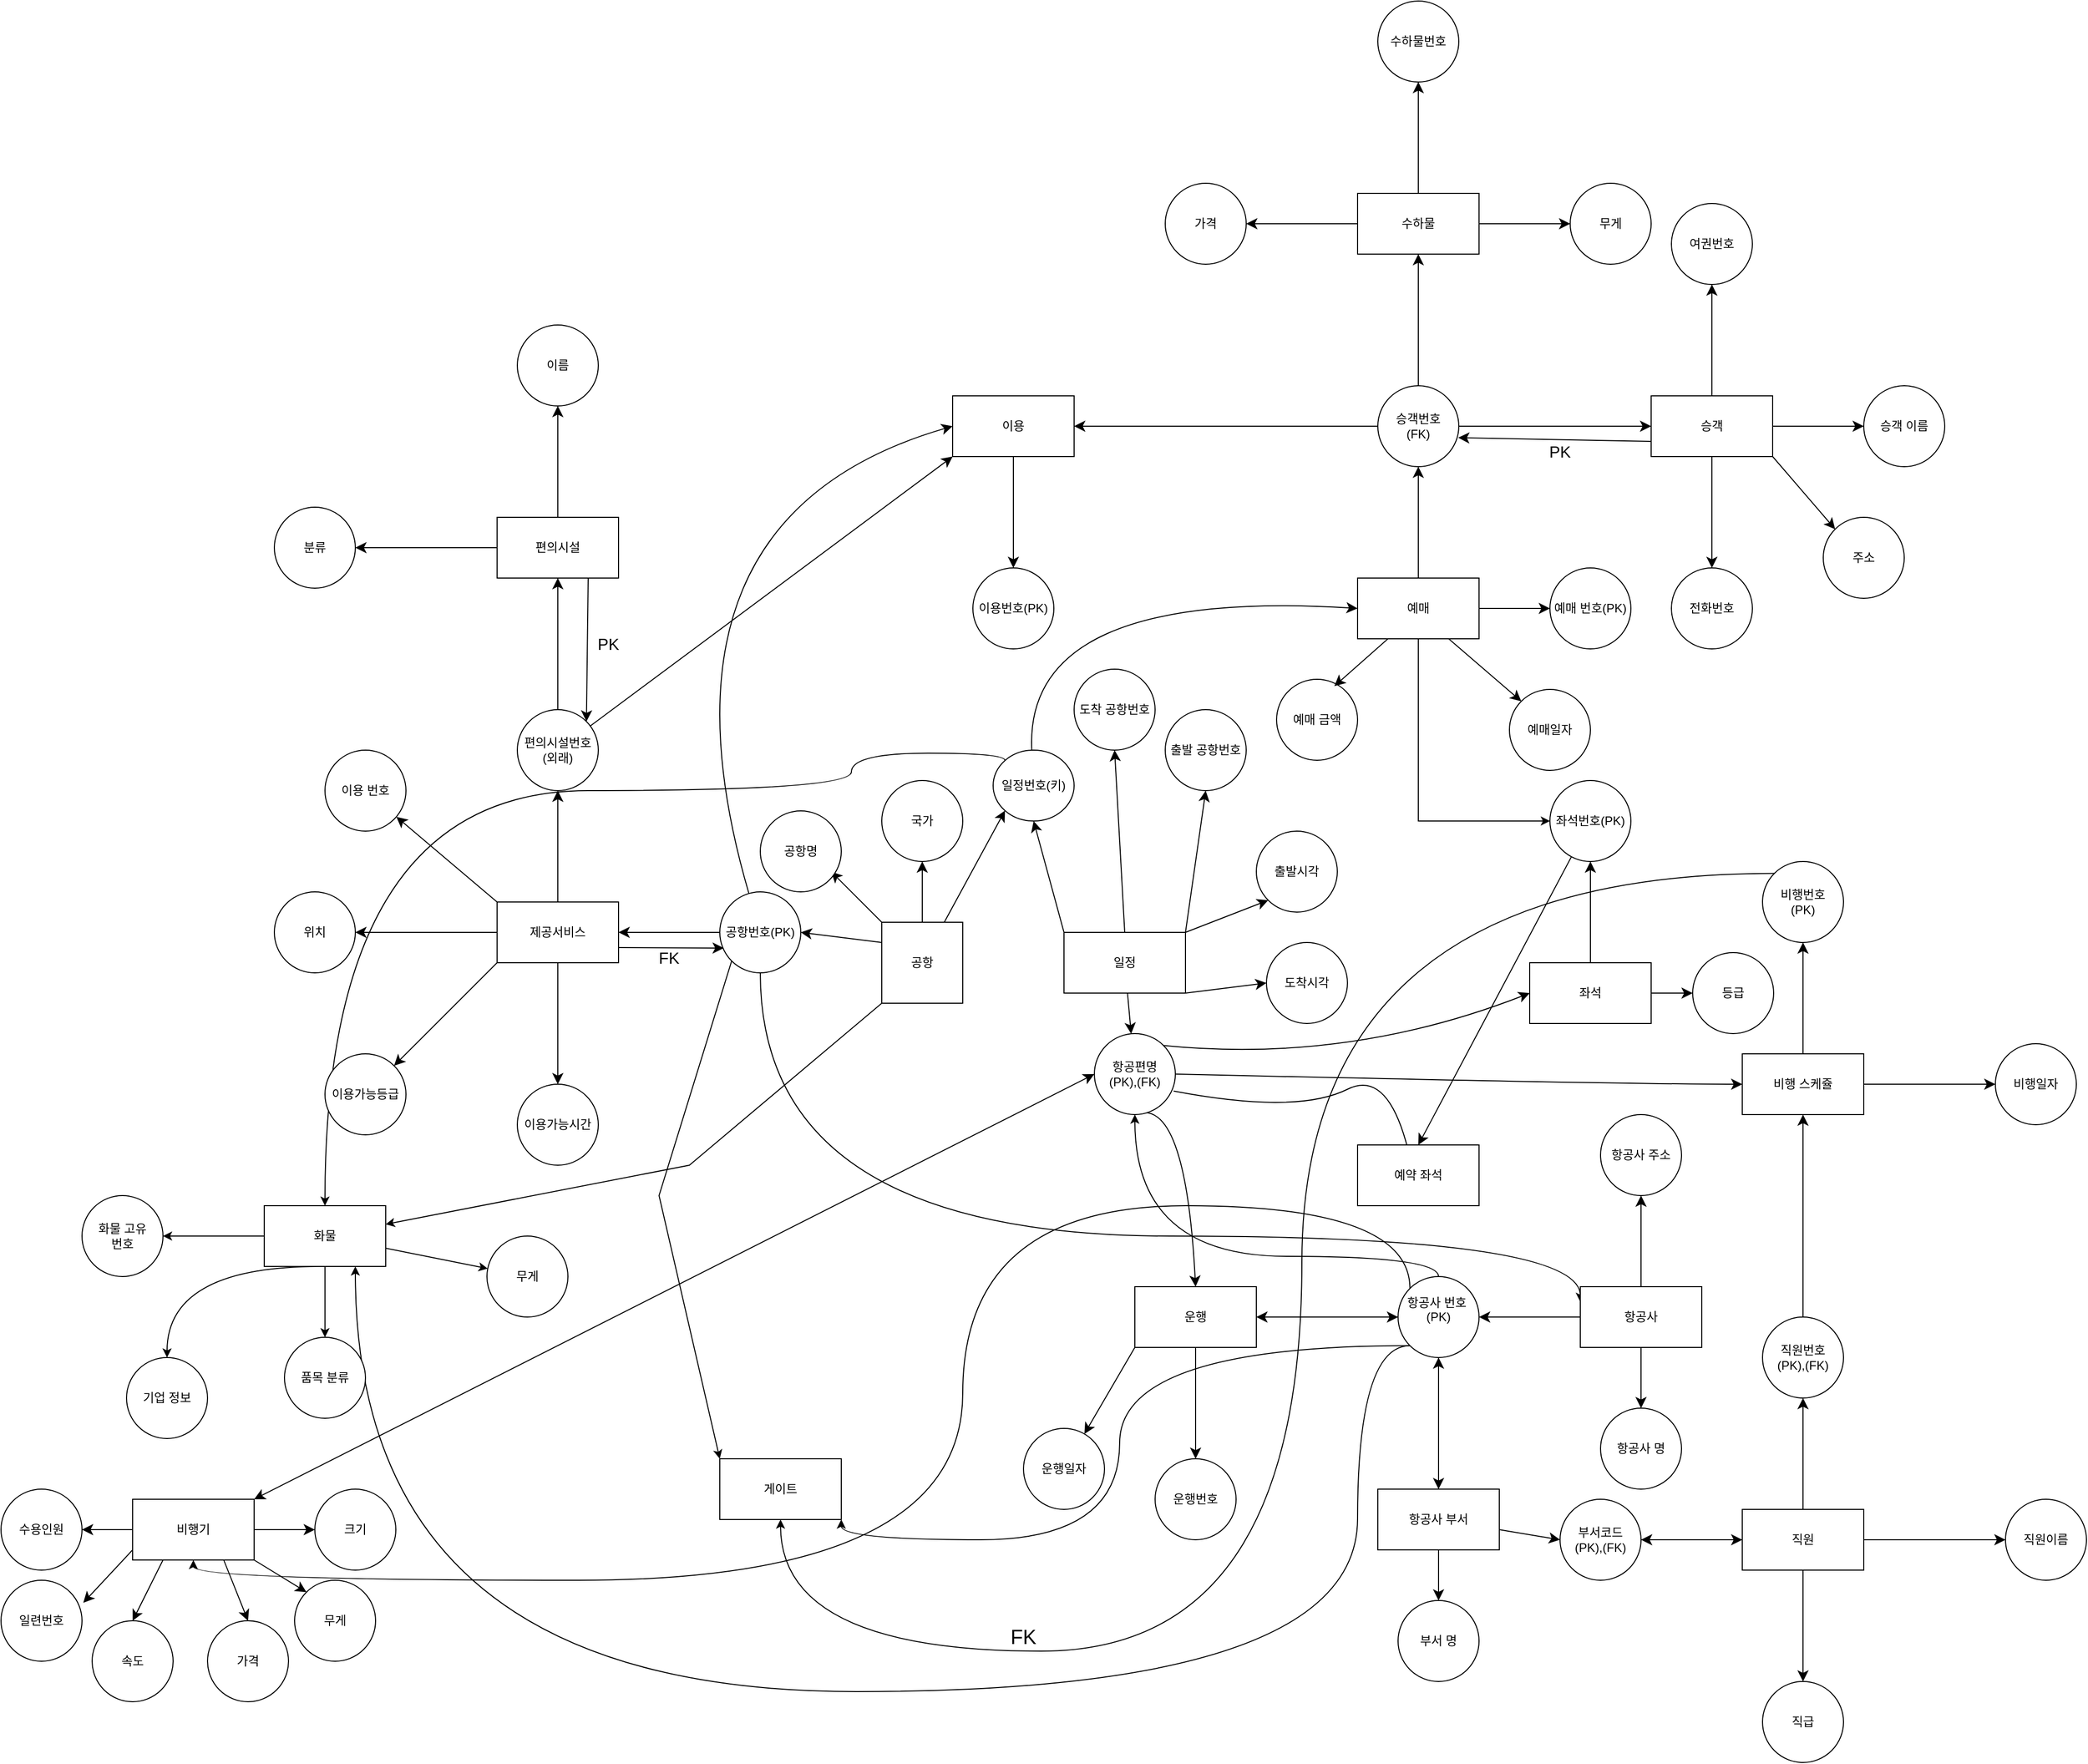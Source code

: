 <mxfile version="24.4.9" type="github">
  <diagram name="페이지-1" id="geKBbEWEFcXSWuYg8slL">
    <mxGraphModel dx="2514" dy="2037" grid="1" gridSize="10" guides="1" tooltips="1" connect="1" arrows="1" fold="1" page="1" pageScale="1" pageWidth="827" pageHeight="1169" math="0" shadow="0">
      <root>
        <mxCell id="0" />
        <mxCell id="1" parent="0" />
        <mxCell id="f2EloQLSNY7QdQ5oGlnk-49" style="edgeStyle=none;curved=1;rounded=0;orthogonalLoop=1;jettySize=auto;html=1;exitX=0.5;exitY=0;exitDx=0;exitDy=0;fontSize=12;startSize=8;endSize=8;entryX=0.5;entryY=1;entryDx=0;entryDy=0;" parent="1" source="ENQD_48EzkkRwFqRb7_J-4" target="f2EloQLSNY7QdQ5oGlnk-57" edge="1">
          <mxGeometry relative="1" as="geometry">
            <mxPoint x="490" y="310" as="targetPoint" />
          </mxGeometry>
        </mxCell>
        <mxCell id="f2EloQLSNY7QdQ5oGlnk-50" style="edgeStyle=none;curved=1;rounded=0;orthogonalLoop=1;jettySize=auto;html=1;exitX=0;exitY=0;exitDx=0;exitDy=0;fontSize=12;startSize=8;endSize=8;" parent="1" source="ENQD_48EzkkRwFqRb7_J-4" edge="1">
          <mxGeometry relative="1" as="geometry">
            <mxPoint x="310" y="310" as="targetPoint" />
          </mxGeometry>
        </mxCell>
        <mxCell id="f2EloQLSNY7QdQ5oGlnk-54" value="" style="edgeStyle=none;curved=1;rounded=0;orthogonalLoop=1;jettySize=auto;html=1;fontSize=12;startSize=8;endSize=8;entryX=0;entryY=1;entryDx=0;entryDy=0;" parent="1" source="ENQD_48EzkkRwFqRb7_J-4" target="f2EloQLSNY7QdQ5oGlnk-67" edge="1">
          <mxGeometry relative="1" as="geometry" />
        </mxCell>
        <mxCell id="f2EloQLSNY7QdQ5oGlnk-72" style="edgeStyle=none;curved=1;rounded=0;orthogonalLoop=1;jettySize=auto;html=1;exitX=0;exitY=0.25;exitDx=0;exitDy=0;fontSize=12;startSize=8;endSize=8;entryX=1;entryY=0.5;entryDx=0;entryDy=0;" parent="1" source="ENQD_48EzkkRwFqRb7_J-4" target="f2EloQLSNY7QdQ5oGlnk-73" edge="1">
          <mxGeometry relative="1" as="geometry">
            <mxPoint x="280" y="370" as="targetPoint" />
          </mxGeometry>
        </mxCell>
        <mxCell id="Eqzc0ICFEftdVkqXuRuC-3" style="edgeStyle=none;rounded=0;orthogonalLoop=1;jettySize=auto;html=1;exitX=0;exitY=1;exitDx=0;exitDy=0;" parent="1" source="ENQD_48EzkkRwFqRb7_J-4" target="Eqzc0ICFEftdVkqXuRuC-4" edge="1">
          <mxGeometry relative="1" as="geometry">
            <mxPoint x="-60" y="690" as="targetPoint" />
            <Array as="points">
              <mxPoint x="170" y="600" />
            </Array>
          </mxGeometry>
        </mxCell>
        <mxCell id="ENQD_48EzkkRwFqRb7_J-4" value="공항" style="whiteSpace=wrap;html=1;aspect=fixed;" parent="1" vertex="1">
          <mxGeometry x="360" y="360" width="80" height="80" as="geometry" />
        </mxCell>
        <mxCell id="f2EloQLSNY7QdQ5oGlnk-76" style="edgeStyle=none;curved=1;rounded=0;orthogonalLoop=1;jettySize=auto;html=1;exitX=1;exitY=1;exitDx=0;exitDy=0;fontSize=12;startSize=8;endSize=8;entryX=0;entryY=0;entryDx=0;entryDy=0;" parent="1" source="f2EloQLSNY7QdQ5oGlnk-51" target="f2EloQLSNY7QdQ5oGlnk-79" edge="1">
          <mxGeometry relative="1" as="geometry">
            <mxPoint x="-210" y="1030" as="targetPoint" />
          </mxGeometry>
        </mxCell>
        <mxCell id="f2EloQLSNY7QdQ5oGlnk-77" style="edgeStyle=none;curved=1;rounded=0;orthogonalLoop=1;jettySize=auto;html=1;exitX=0.75;exitY=1;exitDx=0;exitDy=0;fontSize=12;startSize=8;endSize=8;entryX=0.5;entryY=0;entryDx=0;entryDy=0;" parent="1" source="f2EloQLSNY7QdQ5oGlnk-51" target="f2EloQLSNY7QdQ5oGlnk-80" edge="1">
          <mxGeometry relative="1" as="geometry">
            <mxPoint x="-289.895" y="1050" as="targetPoint" />
          </mxGeometry>
        </mxCell>
        <mxCell id="f2EloQLSNY7QdQ5oGlnk-78" style="edgeStyle=none;curved=1;rounded=0;orthogonalLoop=1;jettySize=auto;html=1;exitX=0.25;exitY=1;exitDx=0;exitDy=0;fontSize=12;startSize=8;endSize=8;entryX=0.5;entryY=0;entryDx=0;entryDy=0;" parent="1" source="f2EloQLSNY7QdQ5oGlnk-51" target="f2EloQLSNY7QdQ5oGlnk-81" edge="1">
          <mxGeometry relative="1" as="geometry">
            <mxPoint x="-349.895" y="1050" as="targetPoint" />
          </mxGeometry>
        </mxCell>
        <mxCell id="f2EloQLSNY7QdQ5oGlnk-84" style="edgeStyle=none;curved=1;rounded=0;orthogonalLoop=1;jettySize=auto;html=1;entryX=0;entryY=0.5;entryDx=0;entryDy=0;fontSize=12;startSize=8;endSize=8;" parent="1" source="f2EloQLSNY7QdQ5oGlnk-51" target="f2EloQLSNY7QdQ5oGlnk-83" edge="1">
          <mxGeometry relative="1" as="geometry" />
        </mxCell>
        <mxCell id="f2EloQLSNY7QdQ5oGlnk-85" style="edgeStyle=none;curved=1;rounded=0;orthogonalLoop=1;jettySize=auto;html=1;fontSize=12;startSize=8;endSize=8;entryX=1;entryY=0.5;entryDx=0;entryDy=0;" parent="1" source="f2EloQLSNY7QdQ5oGlnk-51" target="f2EloQLSNY7QdQ5oGlnk-82" edge="1">
          <mxGeometry relative="1" as="geometry">
            <mxPoint x="-420" y="960" as="targetPoint" />
          </mxGeometry>
        </mxCell>
        <mxCell id="f2EloQLSNY7QdQ5oGlnk-51" value="&lt;font style=&quot;vertical-align: inherit;&quot;&gt;&lt;font style=&quot;vertical-align: inherit;&quot;&gt;비행기&lt;/font&gt;&lt;/font&gt;" style="whiteSpace=wrap;html=1;" parent="1" vertex="1">
          <mxGeometry x="-380" y="930" width="120" height="60" as="geometry" />
        </mxCell>
        <mxCell id="f2EloQLSNY7QdQ5oGlnk-61" value="" style="edgeStyle=none;curved=1;rounded=0;orthogonalLoop=1;jettySize=auto;html=1;fontSize=12;startSize=8;endSize=8;exitX=0;exitY=0;exitDx=0;exitDy=0;entryX=0.5;entryY=1;entryDx=0;entryDy=0;" parent="1" source="f2EloQLSNY7QdQ5oGlnk-53" target="f2EloQLSNY7QdQ5oGlnk-67" edge="1">
          <mxGeometry relative="1" as="geometry">
            <mxPoint x="510" y="270" as="targetPoint" />
          </mxGeometry>
        </mxCell>
        <mxCell id="f2EloQLSNY7QdQ5oGlnk-63" style="edgeStyle=none;curved=1;rounded=0;orthogonalLoop=1;jettySize=auto;html=1;exitX=1;exitY=0;exitDx=0;exitDy=0;fontSize=12;startSize=8;endSize=8;entryX=0;entryY=1;entryDx=0;entryDy=0;" parent="1" source="f2EloQLSNY7QdQ5oGlnk-53" target="f2EloQLSNY7QdQ5oGlnk-60" edge="1">
          <mxGeometry relative="1" as="geometry">
            <mxPoint x="700" y="470" as="targetPoint" />
          </mxGeometry>
        </mxCell>
        <mxCell id="f2EloQLSNY7QdQ5oGlnk-65" value="" style="edgeStyle=none;curved=1;rounded=0;orthogonalLoop=1;jettySize=auto;html=1;fontSize=12;startSize=8;endSize=8;" parent="1" source="f2EloQLSNY7QdQ5oGlnk-53" target="f2EloQLSNY7QdQ5oGlnk-64" edge="1">
          <mxGeometry relative="1" as="geometry" />
        </mxCell>
        <mxCell id="f2EloQLSNY7QdQ5oGlnk-68" style="edgeStyle=none;curved=1;rounded=0;orthogonalLoop=1;jettySize=auto;html=1;exitX=1;exitY=0;exitDx=0;exitDy=0;fontSize=12;startSize=8;endSize=8;entryX=0.5;entryY=1;entryDx=0;entryDy=0;" parent="1" source="f2EloQLSNY7QdQ5oGlnk-53" target="f2EloQLSNY7QdQ5oGlnk-66" edge="1">
          <mxGeometry relative="1" as="geometry">
            <mxPoint x="632" y="208" as="targetPoint" />
          </mxGeometry>
        </mxCell>
        <mxCell id="f2EloQLSNY7QdQ5oGlnk-69" style="edgeStyle=none;curved=1;rounded=0;orthogonalLoop=1;jettySize=auto;html=1;exitX=0.5;exitY=0;exitDx=0;exitDy=0;entryX=0.5;entryY=1;entryDx=0;entryDy=0;fontSize=12;startSize=8;endSize=8;" parent="1" source="f2EloQLSNY7QdQ5oGlnk-53" target="f2EloQLSNY7QdQ5oGlnk-71" edge="1">
          <mxGeometry relative="1" as="geometry" />
        </mxCell>
        <mxCell id="f2EloQLSNY7QdQ5oGlnk-70" style="edgeStyle=none;curved=1;rounded=0;orthogonalLoop=1;jettySize=auto;html=1;exitX=1;exitY=1;exitDx=0;exitDy=0;fontSize=12;startSize=8;endSize=8;entryX=0;entryY=0.5;entryDx=0;entryDy=0;" parent="1" source="f2EloQLSNY7QdQ5oGlnk-53" target="f2EloQLSNY7QdQ5oGlnk-62" edge="1">
          <mxGeometry relative="1" as="geometry">
            <mxPoint x="690" y="550" as="targetPoint" />
          </mxGeometry>
        </mxCell>
        <mxCell id="f2EloQLSNY7QdQ5oGlnk-53" value="&lt;font style=&quot;vertical-align: inherit;&quot;&gt;&lt;font style=&quot;vertical-align: inherit;&quot;&gt;일정&lt;/font&gt;&lt;/font&gt;" style="whiteSpace=wrap;html=1;" parent="1" vertex="1">
          <mxGeometry x="540" y="370" width="120" height="60" as="geometry" />
        </mxCell>
        <mxCell id="f2EloQLSNY7QdQ5oGlnk-57" value="&lt;font style=&quot;vertical-align: inherit;&quot;&gt;&lt;font style=&quot;vertical-align: inherit;&quot;&gt;국가&lt;/font&gt;&lt;/font&gt;" style="ellipse;whiteSpace=wrap;html=1;" parent="1" vertex="1">
          <mxGeometry x="360" y="220" width="80" height="80" as="geometry" />
        </mxCell>
        <mxCell id="f2EloQLSNY7QdQ5oGlnk-58" value="&lt;font style=&quot;vertical-align: inherit;&quot;&gt;&lt;font style=&quot;vertical-align: inherit;&quot;&gt;공항명&lt;/font&gt;&lt;/font&gt;" style="ellipse;whiteSpace=wrap;html=1;" parent="1" vertex="1">
          <mxGeometry x="240" y="250" width="80" height="80" as="geometry" />
        </mxCell>
        <mxCell id="f2EloQLSNY7QdQ5oGlnk-60" value="&lt;font style=&quot;vertical-align: inherit;&quot;&gt;&lt;font style=&quot;vertical-align: inherit;&quot;&gt;출발시각&lt;/font&gt;&lt;/font&gt;" style="ellipse;whiteSpace=wrap;html=1;" parent="1" vertex="1">
          <mxGeometry x="730" y="270" width="80" height="80" as="geometry" />
        </mxCell>
        <mxCell id="f2EloQLSNY7QdQ5oGlnk-62" value="&lt;font style=&quot;vertical-align: inherit;&quot;&gt;&lt;font style=&quot;vertical-align: inherit;&quot;&gt;&lt;font style=&quot;vertical-align: inherit;&quot;&gt;&lt;font style=&quot;vertical-align: inherit;&quot;&gt;도착시각&lt;/font&gt;&lt;/font&gt;&lt;/font&gt;&lt;/font&gt;" style="ellipse;whiteSpace=wrap;html=1;" parent="1" vertex="1">
          <mxGeometry x="740" y="380" width="80" height="80" as="geometry" />
        </mxCell>
        <mxCell id="f2EloQLSNY7QdQ5oGlnk-86" style="edgeStyle=none;curved=1;rounded=0;orthogonalLoop=1;jettySize=auto;html=1;exitX=0.5;exitY=1;exitDx=0;exitDy=0;fontSize=12;startSize=8;endSize=8;" parent="1" source="f2EloQLSNY7QdQ5oGlnk-64" edge="1">
          <mxGeometry relative="1" as="geometry">
            <mxPoint x="670" y="720" as="targetPoint" />
            <Array as="points">
              <mxPoint x="660" y="530" />
            </Array>
          </mxGeometry>
        </mxCell>
        <mxCell id="f2EloQLSNY7QdQ5oGlnk-120" style="edgeStyle=none;curved=1;rounded=0;orthogonalLoop=1;jettySize=auto;html=1;exitX=1;exitY=0.5;exitDx=0;exitDy=0;fontSize=12;startSize=8;endSize=8;entryX=0;entryY=0.5;entryDx=0;entryDy=0;" parent="1" source="f2EloQLSNY7QdQ5oGlnk-64" target="f2EloQLSNY7QdQ5oGlnk-122" edge="1">
          <mxGeometry relative="1" as="geometry">
            <mxPoint x="1200" y="520" as="targetPoint" />
            <Array as="points">
              <mxPoint x="1090" y="520" />
            </Array>
          </mxGeometry>
        </mxCell>
        <mxCell id="f2EloQLSNY7QdQ5oGlnk-128" style="edgeStyle=none;curved=1;rounded=0;orthogonalLoop=1;jettySize=auto;html=1;exitX=1;exitY=0;exitDx=0;exitDy=0;fontSize=12;startSize=8;endSize=8;entryX=0;entryY=0.5;entryDx=0;entryDy=0;" parent="1" source="f2EloQLSNY7QdQ5oGlnk-64" target="f2EloQLSNY7QdQ5oGlnk-129" edge="1">
          <mxGeometry relative="1" as="geometry">
            <mxPoint x="900" y="410" as="targetPoint" />
            <Array as="points">
              <mxPoint x="820" y="500" />
            </Array>
          </mxGeometry>
        </mxCell>
        <mxCell id="f2EloQLSNY7QdQ5oGlnk-64" value="&lt;font style=&quot;vertical-align: inherit;&quot;&gt;&lt;font style=&quot;vertical-align: inherit;&quot;&gt;항공편명&lt;/font&gt;&lt;/font&gt;&lt;div&gt;(PK),(FK)&lt;/div&gt;" style="ellipse;whiteSpace=wrap;html=1;" parent="1" vertex="1">
          <mxGeometry x="570" y="470" width="80" height="80" as="geometry" />
        </mxCell>
        <mxCell id="f2EloQLSNY7QdQ5oGlnk-66" value="&lt;font style=&quot;vertical-align: inherit;&quot;&gt;&lt;font style=&quot;vertical-align: inherit;&quot;&gt;&lt;font style=&quot;vertical-align: inherit;&quot;&gt;&lt;font style=&quot;vertical-align: inherit;&quot;&gt;출발 공항번호&lt;/font&gt;&lt;/font&gt;&lt;/font&gt;&lt;/font&gt;" style="ellipse;whiteSpace=wrap;html=1;" parent="1" vertex="1">
          <mxGeometry x="640" y="150" width="80" height="80" as="geometry" />
        </mxCell>
        <mxCell id="f2EloQLSNY7QdQ5oGlnk-145" style="edgeStyle=none;curved=1;rounded=0;orthogonalLoop=1;jettySize=auto;html=1;entryX=0;entryY=0.5;entryDx=0;entryDy=0;fontSize=12;startSize=8;endSize=8;" parent="1" source="f2EloQLSNY7QdQ5oGlnk-67" target="f2EloQLSNY7QdQ5oGlnk-143" edge="1">
          <mxGeometry relative="1" as="geometry">
            <Array as="points">
              <mxPoint x="500" y="30" />
            </Array>
          </mxGeometry>
        </mxCell>
        <mxCell id="Eqzc0ICFEftdVkqXuRuC-20" style="edgeStyle=orthogonalEdgeStyle;curved=1;rounded=0;orthogonalLoop=1;jettySize=auto;html=1;exitX=0;exitY=0;exitDx=0;exitDy=0;" parent="1" source="f2EloQLSNY7QdQ5oGlnk-67" target="Eqzc0ICFEftdVkqXuRuC-4" edge="1">
          <mxGeometry relative="1" as="geometry">
            <Array as="points">
              <mxPoint x="482" y="193" />
              <mxPoint x="330" y="193" />
              <mxPoint x="330" y="230" />
              <mxPoint x="-190" y="230" />
            </Array>
          </mxGeometry>
        </mxCell>
        <mxCell id="f2EloQLSNY7QdQ5oGlnk-67" value="&lt;font style=&quot;vertical-align: inherit;&quot;&gt;&lt;font style=&quot;vertical-align: inherit;&quot;&gt;&lt;font style=&quot;vertical-align: inherit;&quot;&gt;&lt;font style=&quot;vertical-align: inherit;&quot;&gt;&lt;font style=&quot;vertical-align: inherit;&quot;&gt;&lt;font style=&quot;vertical-align: inherit;&quot;&gt;일정번호(키)&lt;/font&gt;&lt;/font&gt;&lt;/font&gt;&lt;/font&gt;&lt;/font&gt;&lt;/font&gt;" style="ellipse;whiteSpace=wrap;html=1;" parent="1" vertex="1">
          <mxGeometry x="470" y="190" width="80" height="70" as="geometry" />
        </mxCell>
        <mxCell id="f2EloQLSNY7QdQ5oGlnk-71" value="&lt;font style=&quot;vertical-align: inherit;&quot;&gt;&lt;font style=&quot;vertical-align: inherit;&quot;&gt;&lt;font style=&quot;vertical-align: inherit;&quot;&gt;&lt;font style=&quot;vertical-align: inherit;&quot;&gt;&lt;font style=&quot;vertical-align: inherit;&quot;&gt;&lt;font style=&quot;vertical-align: inherit;&quot;&gt;도착 공항번호&lt;/font&gt;&lt;/font&gt;&lt;/font&gt;&lt;/font&gt;&lt;/font&gt;&lt;/font&gt;" style="ellipse;whiteSpace=wrap;html=1;" parent="1" vertex="1">
          <mxGeometry x="550" y="110" width="80" height="80" as="geometry" />
        </mxCell>
        <mxCell id="f2EloQLSNY7QdQ5oGlnk-175" style="edgeStyle=none;curved=1;rounded=0;orthogonalLoop=1;jettySize=auto;html=1;fontSize=12;startSize=8;endSize=8;entryX=0;entryY=0.5;entryDx=0;entryDy=0;" parent="1" source="f2EloQLSNY7QdQ5oGlnk-73" target="f2EloQLSNY7QdQ5oGlnk-177" edge="1">
          <mxGeometry relative="1" as="geometry">
            <mxPoint x="410" y="-120" as="targetPoint" />
            <Array as="points">
              <mxPoint x="120" y="-40" />
            </Array>
          </mxGeometry>
        </mxCell>
        <mxCell id="f2EloQLSNY7QdQ5oGlnk-184" value="" style="edgeStyle=none;curved=1;rounded=0;orthogonalLoop=1;jettySize=auto;html=1;fontSize=12;startSize=8;endSize=8;" parent="1" source="f2EloQLSNY7QdQ5oGlnk-73" target="f2EloQLSNY7QdQ5oGlnk-183" edge="1">
          <mxGeometry relative="1" as="geometry" />
        </mxCell>
        <mxCell id="Eqzc0ICFEftdVkqXuRuC-14" style="edgeStyle=none;rounded=0;orthogonalLoop=1;jettySize=auto;html=1;exitX=0;exitY=1;exitDx=0;exitDy=0;entryX=0;entryY=0;entryDx=0;entryDy=0;" parent="1" source="f2EloQLSNY7QdQ5oGlnk-73" target="Eqzc0ICFEftdVkqXuRuC-1" edge="1">
          <mxGeometry relative="1" as="geometry">
            <Array as="points">
              <mxPoint x="140" y="630" />
            </Array>
          </mxGeometry>
        </mxCell>
        <mxCell id="Eqzc0ICFEftdVkqXuRuC-28" style="edgeStyle=orthogonalEdgeStyle;curved=1;rounded=0;orthogonalLoop=1;jettySize=auto;html=1;exitX=0.5;exitY=1;exitDx=0;exitDy=0;entryX=0;entryY=0.25;entryDx=0;entryDy=0;" parent="1" source="f2EloQLSNY7QdQ5oGlnk-73" target="f2EloQLSNY7QdQ5oGlnk-96" edge="1">
          <mxGeometry relative="1" as="geometry">
            <Array as="points">
              <mxPoint x="240" y="670" />
              <mxPoint x="1050" y="670" />
            </Array>
          </mxGeometry>
        </mxCell>
        <mxCell id="f2EloQLSNY7QdQ5oGlnk-73" value="&lt;font style=&quot;vertical-align: inherit;&quot;&gt;&lt;font style=&quot;vertical-align: inherit;&quot;&gt;&lt;font style=&quot;vertical-align: inherit;&quot;&gt;&lt;font style=&quot;vertical-align: inherit;&quot;&gt;&lt;font style=&quot;vertical-align: inherit;&quot;&gt;&lt;font style=&quot;vertical-align: inherit;&quot;&gt;공항번호(PK)&lt;/font&gt;&lt;/font&gt;&lt;/font&gt;&lt;/font&gt;&lt;/font&gt;&lt;/font&gt;" style="ellipse;whiteSpace=wrap;html=1;" parent="1" vertex="1">
          <mxGeometry x="200" y="330" width="80" height="80" as="geometry" />
        </mxCell>
        <mxCell id="f2EloQLSNY7QdQ5oGlnk-75" value="" style="endArrow=classic;startArrow=classic;html=1;rounded=0;fontSize=12;startSize=8;endSize=8;curved=1;exitX=1;exitY=0;exitDx=0;exitDy=0;entryX=0;entryY=0.5;entryDx=0;entryDy=0;" parent="1" source="f2EloQLSNY7QdQ5oGlnk-51" target="f2EloQLSNY7QdQ5oGlnk-64" edge="1">
          <mxGeometry width="50" height="50" relative="1" as="geometry">
            <mxPoint x="500" y="540" as="sourcePoint" />
            <mxPoint x="550" y="490" as="targetPoint" />
          </mxGeometry>
        </mxCell>
        <mxCell id="f2EloQLSNY7QdQ5oGlnk-79" value="&lt;font style=&quot;vertical-align: inherit;&quot;&gt;&lt;font style=&quot;vertical-align: inherit;&quot;&gt;무게&lt;/font&gt;&lt;/font&gt;" style="ellipse;whiteSpace=wrap;html=1;" parent="1" vertex="1">
          <mxGeometry x="-220" y="1010" width="80" height="80" as="geometry" />
        </mxCell>
        <mxCell id="f2EloQLSNY7QdQ5oGlnk-80" value="&lt;font style=&quot;vertical-align: inherit;&quot;&gt;&lt;font style=&quot;vertical-align: inherit;&quot;&gt;&lt;font style=&quot;vertical-align: inherit;&quot;&gt;&lt;font style=&quot;vertical-align: inherit;&quot;&gt;&lt;font style=&quot;vertical-align: inherit;&quot;&gt;&lt;font style=&quot;vertical-align: inherit;&quot;&gt;&lt;font style=&quot;vertical-align: inherit;&quot;&gt;&lt;font style=&quot;vertical-align: inherit;&quot;&gt;가격&lt;/font&gt;&lt;/font&gt;&lt;/font&gt;&lt;/font&gt;&lt;/font&gt;&lt;/font&gt;&lt;/font&gt;&lt;/font&gt;" style="ellipse;whiteSpace=wrap;html=1;" parent="1" vertex="1">
          <mxGeometry x="-306" y="1050" width="80" height="80" as="geometry" />
        </mxCell>
        <mxCell id="f2EloQLSNY7QdQ5oGlnk-81" value="&lt;font style=&quot;vertical-align: inherit;&quot;&gt;&lt;font style=&quot;vertical-align: inherit;&quot;&gt;&lt;font style=&quot;vertical-align: inherit;&quot;&gt;&lt;font style=&quot;vertical-align: inherit;&quot;&gt;&lt;font style=&quot;vertical-align: inherit;&quot;&gt;&lt;font style=&quot;vertical-align: inherit;&quot;&gt;&lt;font style=&quot;vertical-align: inherit;&quot;&gt;&lt;font style=&quot;vertical-align: inherit;&quot;&gt;속도&lt;/font&gt;&lt;/font&gt;&lt;/font&gt;&lt;/font&gt;&lt;/font&gt;&lt;/font&gt;&lt;/font&gt;&lt;/font&gt;" style="ellipse;whiteSpace=wrap;html=1;" parent="1" vertex="1">
          <mxGeometry x="-420" y="1050" width="80" height="80" as="geometry" />
        </mxCell>
        <mxCell id="f2EloQLSNY7QdQ5oGlnk-82" value="&lt;font style=&quot;vertical-align: inherit;&quot;&gt;&lt;font style=&quot;vertical-align: inherit;&quot;&gt;&lt;font style=&quot;vertical-align: inherit;&quot;&gt;&lt;font style=&quot;vertical-align: inherit;&quot;&gt;&lt;font style=&quot;vertical-align: inherit;&quot;&gt;&lt;font style=&quot;vertical-align: inherit;&quot;&gt;&lt;font style=&quot;vertical-align: inherit;&quot;&gt;&lt;font style=&quot;vertical-align: inherit;&quot;&gt;수용인원&lt;/font&gt;&lt;/font&gt;&lt;/font&gt;&lt;/font&gt;&lt;/font&gt;&lt;/font&gt;&lt;/font&gt;&lt;/font&gt;" style="ellipse;whiteSpace=wrap;html=1;" parent="1" vertex="1">
          <mxGeometry x="-510" y="920" width="80" height="80" as="geometry" />
        </mxCell>
        <mxCell id="f2EloQLSNY7QdQ5oGlnk-83" value="&lt;font style=&quot;vertical-align: inherit;&quot;&gt;&lt;font style=&quot;vertical-align: inherit;&quot;&gt;&lt;font style=&quot;vertical-align: inherit;&quot;&gt;&lt;font style=&quot;vertical-align: inherit;&quot;&gt;&lt;font style=&quot;vertical-align: inherit;&quot;&gt;&lt;font style=&quot;vertical-align: inherit;&quot;&gt;&lt;font style=&quot;vertical-align: inherit;&quot;&gt;&lt;font style=&quot;vertical-align: inherit;&quot;&gt;&lt;font style=&quot;vertical-align: inherit;&quot;&gt;&lt;font style=&quot;vertical-align: inherit;&quot;&gt;크기&lt;/font&gt;&lt;/font&gt;&lt;/font&gt;&lt;/font&gt;&lt;/font&gt;&lt;/font&gt;&lt;/font&gt;&lt;/font&gt;&lt;/font&gt;&lt;/font&gt;" style="ellipse;whiteSpace=wrap;html=1;" parent="1" vertex="1">
          <mxGeometry x="-200" y="920" width="80" height="80" as="geometry" />
        </mxCell>
        <mxCell id="f2EloQLSNY7QdQ5oGlnk-89" value="" style="edgeStyle=none;curved=1;rounded=0;orthogonalLoop=1;jettySize=auto;html=1;fontSize=12;startSize=8;endSize=8;" parent="1" source="f2EloQLSNY7QdQ5oGlnk-87" target="f2EloQLSNY7QdQ5oGlnk-88" edge="1">
          <mxGeometry relative="1" as="geometry" />
        </mxCell>
        <mxCell id="f2EloQLSNY7QdQ5oGlnk-94" value="" style="edgeStyle=none;curved=1;rounded=0;orthogonalLoop=1;jettySize=auto;html=1;fontSize=12;startSize=8;endSize=8;" parent="1" source="f2EloQLSNY7QdQ5oGlnk-87" target="f2EloQLSNY7QdQ5oGlnk-93" edge="1">
          <mxGeometry relative="1" as="geometry" />
        </mxCell>
        <mxCell id="f2EloQLSNY7QdQ5oGlnk-87" value="&lt;font style=&quot;vertical-align: inherit;&quot;&gt;&lt;font style=&quot;vertical-align: inherit;&quot;&gt;&lt;font style=&quot;vertical-align: inherit;&quot;&gt;&lt;font style=&quot;vertical-align: inherit;&quot;&gt;&lt;font style=&quot;vertical-align: inherit;&quot;&gt;&lt;font style=&quot;vertical-align: inherit;&quot;&gt;&lt;font style=&quot;vertical-align: inherit;&quot;&gt;&lt;font style=&quot;vertical-align: inherit;&quot;&gt;&lt;font style=&quot;vertical-align: inherit;&quot;&gt;&lt;font style=&quot;vertical-align: inherit;&quot;&gt;운행&lt;/font&gt;&lt;/font&gt;&lt;/font&gt;&lt;/font&gt;&lt;/font&gt;&lt;/font&gt;&lt;/font&gt;&lt;/font&gt;&lt;/font&gt;&lt;/font&gt;" style="whiteSpace=wrap;html=1;" parent="1" vertex="1">
          <mxGeometry x="610" y="720" width="120" height="60" as="geometry" />
        </mxCell>
        <mxCell id="f2EloQLSNY7QdQ5oGlnk-88" value="&lt;font style=&quot;vertical-align: inherit;&quot;&gt;&lt;font style=&quot;vertical-align: inherit;&quot;&gt;&lt;font style=&quot;vertical-align: inherit;&quot;&gt;&lt;font style=&quot;vertical-align: inherit;&quot;&gt;운행번호&lt;/font&gt;&lt;/font&gt;&lt;/font&gt;&lt;/font&gt;" style="ellipse;whiteSpace=wrap;html=1;" parent="1" vertex="1">
          <mxGeometry x="630" y="890" width="80" height="80" as="geometry" />
        </mxCell>
        <mxCell id="f2EloQLSNY7QdQ5oGlnk-91" value="" style="edgeStyle=none;curved=1;rounded=0;orthogonalLoop=1;jettySize=auto;html=1;fontSize=12;startSize=8;endSize=8;" parent="1" target="f2EloQLSNY7QdQ5oGlnk-92" edge="1">
          <mxGeometry relative="1" as="geometry">
            <mxPoint x="610" y="780" as="sourcePoint" />
          </mxGeometry>
        </mxCell>
        <mxCell id="f2EloQLSNY7QdQ5oGlnk-92" value="&lt;font style=&quot;vertical-align: inherit;&quot;&gt;&lt;font style=&quot;vertical-align: inherit;&quot;&gt;운행일자&lt;/font&gt;&lt;/font&gt;" style="ellipse;whiteSpace=wrap;html=1;" parent="1" vertex="1">
          <mxGeometry x="500" y="860" width="80" height="80" as="geometry" />
        </mxCell>
        <mxCell id="f2EloQLSNY7QdQ5oGlnk-95" style="edgeStyle=none;curved=1;rounded=0;orthogonalLoop=1;jettySize=auto;html=1;entryX=1;entryY=0.5;entryDx=0;entryDy=0;fontSize=12;startSize=8;endSize=8;" parent="1" source="f2EloQLSNY7QdQ5oGlnk-93" target="f2EloQLSNY7QdQ5oGlnk-87" edge="1">
          <mxGeometry relative="1" as="geometry" />
        </mxCell>
        <mxCell id="f2EloQLSNY7QdQ5oGlnk-105" value="" style="edgeStyle=none;curved=1;rounded=0;orthogonalLoop=1;jettySize=auto;html=1;fontSize=12;startSize=8;endSize=8;" parent="1" source="f2EloQLSNY7QdQ5oGlnk-93" target="f2EloQLSNY7QdQ5oGlnk-104" edge="1">
          <mxGeometry relative="1" as="geometry" />
        </mxCell>
        <mxCell id="Eqzc0ICFEftdVkqXuRuC-17" style="edgeStyle=orthogonalEdgeStyle;curved=1;rounded=0;orthogonalLoop=1;jettySize=auto;html=1;exitX=0;exitY=1;exitDx=0;exitDy=0;entryX=1;entryY=1;entryDx=0;entryDy=0;" parent="1" source="f2EloQLSNY7QdQ5oGlnk-93" target="Eqzc0ICFEftdVkqXuRuC-1" edge="1">
          <mxGeometry relative="1" as="geometry" />
        </mxCell>
        <mxCell id="Eqzc0ICFEftdVkqXuRuC-23" style="edgeStyle=orthogonalEdgeStyle;curved=1;rounded=0;orthogonalLoop=1;jettySize=auto;html=1;exitX=0;exitY=1;exitDx=0;exitDy=0;entryX=0.75;entryY=1;entryDx=0;entryDy=0;" parent="1" source="f2EloQLSNY7QdQ5oGlnk-93" target="Eqzc0ICFEftdVkqXuRuC-4" edge="1">
          <mxGeometry relative="1" as="geometry">
            <Array as="points">
              <mxPoint x="830" y="778" />
              <mxPoint x="830" y="1120" />
              <mxPoint x="-160" y="1120" />
            </Array>
          </mxGeometry>
        </mxCell>
        <mxCell id="Eqzc0ICFEftdVkqXuRuC-24" style="edgeStyle=orthogonalEdgeStyle;curved=1;rounded=0;orthogonalLoop=1;jettySize=auto;html=1;exitX=0;exitY=0;exitDx=0;exitDy=0;entryX=0.5;entryY=1;entryDx=0;entryDy=0;" parent="1" source="f2EloQLSNY7QdQ5oGlnk-93" target="f2EloQLSNY7QdQ5oGlnk-51" edge="1">
          <mxGeometry relative="1" as="geometry">
            <Array as="points">
              <mxPoint x="882" y="640" />
              <mxPoint x="440" y="640" />
              <mxPoint x="440" y="1010" />
              <mxPoint x="-320" y="1010" />
            </Array>
          </mxGeometry>
        </mxCell>
        <mxCell id="Eqzc0ICFEftdVkqXuRuC-29" style="edgeStyle=orthogonalEdgeStyle;curved=1;rounded=0;orthogonalLoop=1;jettySize=auto;html=1;exitX=0.5;exitY=0;exitDx=0;exitDy=0;" parent="1" source="f2EloQLSNY7QdQ5oGlnk-93" target="f2EloQLSNY7QdQ5oGlnk-64" edge="1">
          <mxGeometry relative="1" as="geometry">
            <Array as="points">
              <mxPoint x="910" y="690" />
              <mxPoint x="610" y="690" />
            </Array>
          </mxGeometry>
        </mxCell>
        <mxCell id="f2EloQLSNY7QdQ5oGlnk-93" value="&lt;font style=&quot;vertical-align: inherit;&quot;&gt;&lt;font style=&quot;vertical-align: inherit;&quot;&gt;항공사 번호&amp;nbsp;&lt;/font&gt;&lt;/font&gt;&lt;div&gt;&lt;font style=&quot;vertical-align: inherit;&quot;&gt;&lt;font style=&quot;vertical-align: inherit;&quot;&gt;(PK)&lt;br&gt;&lt;br&gt;&lt;/font&gt;&lt;/font&gt;&lt;/div&gt;" style="ellipse;whiteSpace=wrap;html=1;" parent="1" vertex="1">
          <mxGeometry x="870" y="710" width="80" height="80" as="geometry" />
        </mxCell>
        <mxCell id="f2EloQLSNY7QdQ5oGlnk-99" style="edgeStyle=none;curved=1;rounded=0;orthogonalLoop=1;jettySize=auto;html=1;exitX=0;exitY=0.5;exitDx=0;exitDy=0;entryX=1;entryY=0.5;entryDx=0;entryDy=0;fontSize=12;startSize=8;endSize=8;" parent="1" source="f2EloQLSNY7QdQ5oGlnk-96" target="f2EloQLSNY7QdQ5oGlnk-93" edge="1">
          <mxGeometry relative="1" as="geometry" />
        </mxCell>
        <mxCell id="f2EloQLSNY7QdQ5oGlnk-101" value="" style="edgeStyle=none;curved=1;rounded=0;orthogonalLoop=1;jettySize=auto;html=1;fontSize=12;startSize=8;endSize=8;" parent="1" source="f2EloQLSNY7QdQ5oGlnk-96" target="f2EloQLSNY7QdQ5oGlnk-100" edge="1">
          <mxGeometry relative="1" as="geometry" />
        </mxCell>
        <mxCell id="f2EloQLSNY7QdQ5oGlnk-103" value="" style="edgeStyle=none;curved=1;rounded=0;orthogonalLoop=1;jettySize=auto;html=1;fontSize=12;startSize=8;endSize=8;" parent="1" source="f2EloQLSNY7QdQ5oGlnk-96" target="f2EloQLSNY7QdQ5oGlnk-102" edge="1">
          <mxGeometry relative="1" as="geometry" />
        </mxCell>
        <mxCell id="f2EloQLSNY7QdQ5oGlnk-96" value="&lt;font style=&quot;vertical-align: inherit;&quot;&gt;&lt;font style=&quot;vertical-align: inherit;&quot;&gt;항공사&lt;/font&gt;&lt;/font&gt;" style="whiteSpace=wrap;html=1;" parent="1" vertex="1">
          <mxGeometry x="1050" y="720" width="120" height="60" as="geometry" />
        </mxCell>
        <mxCell id="f2EloQLSNY7QdQ5oGlnk-100" value="&lt;font style=&quot;vertical-align: inherit;&quot;&gt;&lt;font style=&quot;vertical-align: inherit;&quot;&gt;항공사 명&lt;/font&gt;&lt;/font&gt;" style="ellipse;whiteSpace=wrap;html=1;" parent="1" vertex="1">
          <mxGeometry x="1070" y="840" width="80" height="80" as="geometry" />
        </mxCell>
        <mxCell id="f2EloQLSNY7QdQ5oGlnk-102" value="&lt;font style=&quot;vertical-align: inherit;&quot;&gt;&lt;font style=&quot;vertical-align: inherit;&quot;&gt;항공사 주소&lt;/font&gt;&lt;/font&gt;" style="ellipse;whiteSpace=wrap;html=1;" parent="1" vertex="1">
          <mxGeometry x="1070" y="550" width="80" height="80" as="geometry" />
        </mxCell>
        <mxCell id="f2EloQLSNY7QdQ5oGlnk-106" style="edgeStyle=none;curved=1;rounded=0;orthogonalLoop=1;jettySize=auto;html=1;entryX=0.5;entryY=1;entryDx=0;entryDy=0;fontSize=12;startSize=8;endSize=8;" parent="1" source="f2EloQLSNY7QdQ5oGlnk-104" target="f2EloQLSNY7QdQ5oGlnk-93" edge="1">
          <mxGeometry relative="1" as="geometry" />
        </mxCell>
        <mxCell id="f2EloQLSNY7QdQ5oGlnk-107" style="edgeStyle=none;curved=1;rounded=0;orthogonalLoop=1;jettySize=auto;html=1;fontSize=12;startSize=8;endSize=8;entryX=0;entryY=0.5;entryDx=0;entryDy=0;" parent="1" source="f2EloQLSNY7QdQ5oGlnk-104" target="f2EloQLSNY7QdQ5oGlnk-108" edge="1">
          <mxGeometry relative="1" as="geometry">
            <mxPoint x="1030" y="950" as="targetPoint" />
          </mxGeometry>
        </mxCell>
        <mxCell id="f2EloQLSNY7QdQ5oGlnk-110" style="edgeStyle=none;curved=1;rounded=0;orthogonalLoop=1;jettySize=auto;html=1;exitX=0.5;exitY=1;exitDx=0;exitDy=0;entryX=0.5;entryY=0;entryDx=0;entryDy=0;fontSize=12;startSize=8;endSize=8;" parent="1" source="f2EloQLSNY7QdQ5oGlnk-104" target="f2EloQLSNY7QdQ5oGlnk-109" edge="1">
          <mxGeometry relative="1" as="geometry" />
        </mxCell>
        <mxCell id="f2EloQLSNY7QdQ5oGlnk-104" value="&lt;font style=&quot;vertical-align: inherit;&quot;&gt;&lt;font style=&quot;vertical-align: inherit;&quot;&gt;항공사 부서&lt;/font&gt;&lt;/font&gt;" style="whiteSpace=wrap;html=1;" parent="1" vertex="1">
          <mxGeometry x="850" y="920" width="120" height="60" as="geometry" />
        </mxCell>
        <mxCell id="f2EloQLSNY7QdQ5oGlnk-112" value="" style="edgeStyle=none;curved=1;rounded=0;orthogonalLoop=1;jettySize=auto;html=1;fontSize=12;startSize=8;endSize=8;" parent="1" source="f2EloQLSNY7QdQ5oGlnk-108" target="f2EloQLSNY7QdQ5oGlnk-111" edge="1">
          <mxGeometry relative="1" as="geometry" />
        </mxCell>
        <mxCell id="f2EloQLSNY7QdQ5oGlnk-108" value="&lt;font style=&quot;vertical-align: inherit;&quot;&gt;&lt;font style=&quot;vertical-align: inherit;&quot;&gt;&lt;font style=&quot;vertical-align: inherit;&quot;&gt;&lt;font style=&quot;vertical-align: inherit;&quot;&gt;부서코드&lt;br&gt;(PK),(FK)&lt;/font&gt;&lt;/font&gt;&lt;/font&gt;&lt;/font&gt;" style="ellipse;whiteSpace=wrap;html=1;" parent="1" vertex="1">
          <mxGeometry x="1030" y="930" width="80" height="80" as="geometry" />
        </mxCell>
        <mxCell id="f2EloQLSNY7QdQ5oGlnk-109" value="&lt;font style=&quot;vertical-align: inherit;&quot;&gt;&lt;font style=&quot;vertical-align: inherit;&quot;&gt;&lt;font style=&quot;vertical-align: inherit;&quot;&gt;&lt;font style=&quot;vertical-align: inherit;&quot;&gt;부서 명&lt;/font&gt;&lt;/font&gt;&lt;/font&gt;&lt;/font&gt;" style="ellipse;whiteSpace=wrap;html=1;" parent="1" vertex="1">
          <mxGeometry x="870" y="1030" width="80" height="80" as="geometry" />
        </mxCell>
        <mxCell id="f2EloQLSNY7QdQ5oGlnk-114" value="" style="edgeStyle=none;curved=1;rounded=0;orthogonalLoop=1;jettySize=auto;html=1;fontSize=12;startSize=8;endSize=8;" parent="1" source="f2EloQLSNY7QdQ5oGlnk-111" target="f2EloQLSNY7QdQ5oGlnk-113" edge="1">
          <mxGeometry relative="1" as="geometry" />
        </mxCell>
        <mxCell id="f2EloQLSNY7QdQ5oGlnk-115" style="edgeStyle=none;curved=1;rounded=0;orthogonalLoop=1;jettySize=auto;html=1;fontSize=12;startSize=8;endSize=8;" parent="1" source="f2EloQLSNY7QdQ5oGlnk-111" target="f2EloQLSNY7QdQ5oGlnk-108" edge="1">
          <mxGeometry relative="1" as="geometry" />
        </mxCell>
        <mxCell id="f2EloQLSNY7QdQ5oGlnk-117" value="" style="edgeStyle=none;curved=1;rounded=0;orthogonalLoop=1;jettySize=auto;html=1;fontSize=12;startSize=8;endSize=8;" parent="1" source="f2EloQLSNY7QdQ5oGlnk-111" target="f2EloQLSNY7QdQ5oGlnk-116" edge="1">
          <mxGeometry relative="1" as="geometry" />
        </mxCell>
        <mxCell id="f2EloQLSNY7QdQ5oGlnk-119" value="" style="edgeStyle=none;curved=1;rounded=0;orthogonalLoop=1;jettySize=auto;html=1;fontSize=12;startSize=8;endSize=8;" parent="1" source="f2EloQLSNY7QdQ5oGlnk-111" target="f2EloQLSNY7QdQ5oGlnk-118" edge="1">
          <mxGeometry relative="1" as="geometry" />
        </mxCell>
        <mxCell id="f2EloQLSNY7QdQ5oGlnk-111" value="&lt;font style=&quot;vertical-align: inherit;&quot;&gt;&lt;font style=&quot;vertical-align: inherit;&quot;&gt;직원&lt;/font&gt;&lt;/font&gt;" style="whiteSpace=wrap;html=1;" parent="1" vertex="1">
          <mxGeometry x="1210" y="940" width="120" height="60" as="geometry" />
        </mxCell>
        <mxCell id="f2EloQLSNY7QdQ5oGlnk-121" style="edgeStyle=none;curved=1;rounded=0;orthogonalLoop=1;jettySize=auto;html=1;fontSize=12;startSize=8;endSize=8;entryX=0.5;entryY=1;entryDx=0;entryDy=0;" parent="1" source="f2EloQLSNY7QdQ5oGlnk-113" target="f2EloQLSNY7QdQ5oGlnk-122" edge="1">
          <mxGeometry relative="1" as="geometry">
            <mxPoint x="1260" y="550" as="targetPoint" />
          </mxGeometry>
        </mxCell>
        <mxCell id="f2EloQLSNY7QdQ5oGlnk-113" value="&lt;font style=&quot;vertical-align: inherit;&quot;&gt;&lt;font style=&quot;vertical-align: inherit;&quot;&gt;직원번호&lt;/font&gt;&lt;/font&gt;&lt;div&gt;&lt;font style=&quot;vertical-align: inherit;&quot;&gt;&lt;font style=&quot;vertical-align: inherit;&quot;&gt;(PK),(FK)&lt;/font&gt;&lt;/font&gt;&lt;/div&gt;" style="ellipse;whiteSpace=wrap;html=1;" parent="1" vertex="1">
          <mxGeometry x="1230" y="750" width="80" height="80" as="geometry" />
        </mxCell>
        <mxCell id="f2EloQLSNY7QdQ5oGlnk-116" value="&lt;font style=&quot;vertical-align: inherit;&quot;&gt;&lt;font style=&quot;vertical-align: inherit;&quot;&gt;&lt;font style=&quot;vertical-align: inherit;&quot;&gt;&lt;font style=&quot;vertical-align: inherit;&quot;&gt;직급&lt;/font&gt;&lt;/font&gt;&lt;/font&gt;&lt;/font&gt;" style="ellipse;whiteSpace=wrap;html=1;" parent="1" vertex="1">
          <mxGeometry x="1230" y="1110" width="80" height="80" as="geometry" />
        </mxCell>
        <mxCell id="f2EloQLSNY7QdQ5oGlnk-118" value="&lt;font style=&quot;vertical-align: inherit;&quot;&gt;&lt;font style=&quot;vertical-align: inherit;&quot;&gt;직원이름&lt;/font&gt;&lt;/font&gt;" style="ellipse;whiteSpace=wrap;html=1;" parent="1" vertex="1">
          <mxGeometry x="1470" y="930" width="80" height="80" as="geometry" />
        </mxCell>
        <mxCell id="f2EloQLSNY7QdQ5oGlnk-124" value="" style="edgeStyle=none;curved=1;rounded=0;orthogonalLoop=1;jettySize=auto;html=1;fontSize=12;startSize=8;endSize=8;" parent="1" source="f2EloQLSNY7QdQ5oGlnk-122" target="f2EloQLSNY7QdQ5oGlnk-123" edge="1">
          <mxGeometry relative="1" as="geometry" />
        </mxCell>
        <mxCell id="f2EloQLSNY7QdQ5oGlnk-126" value="" style="edgeStyle=none;curved=1;rounded=0;orthogonalLoop=1;jettySize=auto;html=1;fontSize=12;startSize=8;endSize=8;" parent="1" source="f2EloQLSNY7QdQ5oGlnk-122" target="f2EloQLSNY7QdQ5oGlnk-125" edge="1">
          <mxGeometry relative="1" as="geometry" />
        </mxCell>
        <mxCell id="f2EloQLSNY7QdQ5oGlnk-122" value="&lt;font style=&quot;vertical-align: inherit;&quot;&gt;&lt;font style=&quot;vertical-align: inherit;&quot;&gt;&lt;font style=&quot;vertical-align: inherit;&quot;&gt;&lt;font style=&quot;vertical-align: inherit;&quot;&gt;비행 스케쥴&lt;/font&gt;&lt;/font&gt;&lt;/font&gt;&lt;/font&gt;" style="whiteSpace=wrap;html=1;" parent="1" vertex="1">
          <mxGeometry x="1210" y="490" width="120" height="60" as="geometry" />
        </mxCell>
        <mxCell id="Eqzc0ICFEftdVkqXuRuC-18" style="edgeStyle=orthogonalEdgeStyle;curved=1;rounded=0;orthogonalLoop=1;jettySize=auto;html=1;exitX=0;exitY=0;exitDx=0;exitDy=0;entryX=0.5;entryY=1;entryDx=0;entryDy=0;" parent="1" source="f2EloQLSNY7QdQ5oGlnk-123" target="Eqzc0ICFEftdVkqXuRuC-1" edge="1">
          <mxGeometry relative="1" as="geometry">
            <Array as="points">
              <mxPoint x="775" y="312" />
              <mxPoint x="775" y="1080" />
              <mxPoint x="260" y="1080" />
            </Array>
          </mxGeometry>
        </mxCell>
        <mxCell id="f2EloQLSNY7QdQ5oGlnk-123" value="&lt;font style=&quot;vertical-align: inherit;&quot;&gt;&lt;font style=&quot;vertical-align: inherit;&quot;&gt;비행번호&lt;/font&gt;&lt;/font&gt;&lt;div&gt;&lt;font style=&quot;vertical-align: inherit;&quot;&gt;&lt;font style=&quot;vertical-align: inherit;&quot;&gt;(PK)&lt;/font&gt;&lt;/font&gt;&lt;/div&gt;" style="ellipse;whiteSpace=wrap;html=1;" parent="1" vertex="1">
          <mxGeometry x="1230" y="300" width="80" height="80" as="geometry" />
        </mxCell>
        <mxCell id="f2EloQLSNY7QdQ5oGlnk-125" value="&lt;font style=&quot;vertical-align: inherit;&quot;&gt;&lt;font style=&quot;vertical-align: inherit;&quot;&gt;비행일자&lt;/font&gt;&lt;/font&gt;" style="ellipse;whiteSpace=wrap;html=1;" parent="1" vertex="1">
          <mxGeometry x="1460" y="480" width="80" height="80" as="geometry" />
        </mxCell>
        <mxCell id="f2EloQLSNY7QdQ5oGlnk-131" value="" style="edgeStyle=none;curved=1;rounded=0;orthogonalLoop=1;jettySize=auto;html=1;fontSize=12;startSize=8;endSize=8;" parent="1" source="f2EloQLSNY7QdQ5oGlnk-129" target="f2EloQLSNY7QdQ5oGlnk-130" edge="1">
          <mxGeometry relative="1" as="geometry" />
        </mxCell>
        <mxCell id="f2EloQLSNY7QdQ5oGlnk-142" value="" style="edgeStyle=none;curved=1;rounded=0;orthogonalLoop=1;jettySize=auto;html=1;fontSize=12;startSize=8;endSize=8;" parent="1" source="f2EloQLSNY7QdQ5oGlnk-129" target="f2EloQLSNY7QdQ5oGlnk-141" edge="1">
          <mxGeometry relative="1" as="geometry" />
        </mxCell>
        <mxCell id="f2EloQLSNY7QdQ5oGlnk-129" value="&lt;font style=&quot;vertical-align: inherit;&quot;&gt;&lt;font style=&quot;vertical-align: inherit;&quot;&gt;&lt;font style=&quot;vertical-align: inherit;&quot;&gt;&lt;font style=&quot;vertical-align: inherit;&quot;&gt;&lt;font style=&quot;vertical-align: inherit;&quot;&gt;&lt;font style=&quot;vertical-align: inherit;&quot;&gt;&lt;font style=&quot;vertical-align: inherit;&quot;&gt;&lt;font style=&quot;vertical-align: inherit;&quot;&gt;좌석&lt;/font&gt;&lt;/font&gt;&lt;/font&gt;&lt;/font&gt;&lt;/font&gt;&lt;/font&gt;&lt;/font&gt;&lt;/font&gt;" style="whiteSpace=wrap;html=1;" parent="1" vertex="1">
          <mxGeometry x="1000" y="400" width="120" height="60" as="geometry" />
        </mxCell>
        <mxCell id="f2EloQLSNY7QdQ5oGlnk-137" value="" style="edgeStyle=none;curved=1;rounded=0;orthogonalLoop=1;jettySize=auto;html=1;fontSize=12;startSize=8;endSize=8;entryX=0.5;entryY=0;entryDx=0;entryDy=0;" parent="1" source="f2EloQLSNY7QdQ5oGlnk-130" target="f2EloQLSNY7QdQ5oGlnk-139" edge="1">
          <mxGeometry relative="1" as="geometry">
            <mxPoint x="885.882" y="120" as="targetPoint" />
          </mxGeometry>
        </mxCell>
        <mxCell id="f2EloQLSNY7QdQ5oGlnk-130" value="&lt;font style=&quot;vertical-align: inherit;&quot;&gt;&lt;font style=&quot;vertical-align: inherit;&quot;&gt;좌석번호(PK)&lt;/font&gt;&lt;/font&gt;" style="ellipse;whiteSpace=wrap;html=1;" parent="1" vertex="1">
          <mxGeometry x="1020" y="220" width="80" height="80" as="geometry" />
        </mxCell>
        <mxCell id="f2EloQLSNY7QdQ5oGlnk-135" value="" style="endArrow=classic;html=1;rounded=0;fontSize=12;startSize=8;endSize=8;curved=1;entryX=0.5;entryY=1;entryDx=0;entryDy=0;exitX=0.978;exitY=0.71;exitDx=0;exitDy=0;exitPerimeter=0;" parent="1" source="f2EloQLSNY7QdQ5oGlnk-64" target="f2EloQLSNY7QdQ5oGlnk-139" edge="1">
          <mxGeometry width="50" height="50" relative="1" as="geometry">
            <mxPoint x="640" y="520" as="sourcePoint" />
            <mxPoint x="870" y="120" as="targetPoint" />
            <Array as="points">
              <mxPoint x="770" y="550" />
              <mxPoint x="870" y="500" />
            </Array>
          </mxGeometry>
        </mxCell>
        <mxCell id="f2EloQLSNY7QdQ5oGlnk-139" value="&lt;font style=&quot;vertical-align: inherit;&quot;&gt;&lt;font style=&quot;vertical-align: inherit;&quot;&gt;&lt;font style=&quot;vertical-align: inherit;&quot;&gt;&lt;font style=&quot;vertical-align: inherit;&quot;&gt;&lt;font style=&quot;vertical-align: inherit;&quot;&gt;&lt;font style=&quot;vertical-align: inherit;&quot;&gt;&lt;font style=&quot;vertical-align: inherit;&quot;&gt;&lt;font style=&quot;vertical-align: inherit;&quot;&gt;&lt;font style=&quot;vertical-align: inherit;&quot;&gt;&lt;font style=&quot;vertical-align: inherit;&quot;&gt;&lt;font style=&quot;vertical-align: inherit;&quot;&gt;&lt;font style=&quot;vertical-align: inherit;&quot;&gt;&lt;font style=&quot;vertical-align: inherit;&quot;&gt;&lt;font style=&quot;vertical-align: inherit;&quot;&gt;예약 좌석&lt;/font&gt;&lt;/font&gt;&lt;/font&gt;&lt;/font&gt;&lt;/font&gt;&lt;/font&gt;&lt;/font&gt;&lt;/font&gt;&lt;/font&gt;&lt;/font&gt;&lt;/font&gt;&lt;/font&gt;&lt;/font&gt;&lt;/font&gt;" style="whiteSpace=wrap;html=1;" parent="1" vertex="1">
          <mxGeometry x="830" y="580" width="120" height="60" as="geometry" />
        </mxCell>
        <mxCell id="f2EloQLSNY7QdQ5oGlnk-141" value="&lt;font style=&quot;vertical-align: inherit;&quot;&gt;&lt;font style=&quot;vertical-align: inherit;&quot;&gt;등급&lt;/font&gt;&lt;/font&gt;" style="ellipse;whiteSpace=wrap;html=1;" parent="1" vertex="1">
          <mxGeometry x="1161" y="390" width="80" height="80" as="geometry" />
        </mxCell>
        <mxCell id="f2EloQLSNY7QdQ5oGlnk-147" value="" style="edgeStyle=none;curved=1;rounded=0;orthogonalLoop=1;jettySize=auto;html=1;fontSize=12;startSize=8;endSize=8;" parent="1" source="f2EloQLSNY7QdQ5oGlnk-143" target="f2EloQLSNY7QdQ5oGlnk-146" edge="1">
          <mxGeometry relative="1" as="geometry" />
        </mxCell>
        <mxCell id="f2EloQLSNY7QdQ5oGlnk-148" style="edgeStyle=none;curved=1;rounded=0;orthogonalLoop=1;jettySize=auto;html=1;exitX=0.75;exitY=1;exitDx=0;exitDy=0;fontSize=12;startSize=8;endSize=8;entryX=0;entryY=0;entryDx=0;entryDy=0;" parent="1" source="f2EloQLSNY7QdQ5oGlnk-143" target="f2EloQLSNY7QdQ5oGlnk-149" edge="1">
          <mxGeometry relative="1" as="geometry">
            <mxPoint x="990" y="150" as="targetPoint" />
          </mxGeometry>
        </mxCell>
        <mxCell id="f2EloQLSNY7QdQ5oGlnk-153" value="" style="edgeStyle=none;curved=1;rounded=0;orthogonalLoop=1;jettySize=auto;html=1;fontSize=12;startSize=8;endSize=8;" parent="1" source="f2EloQLSNY7QdQ5oGlnk-143" target="f2EloQLSNY7QdQ5oGlnk-152" edge="1">
          <mxGeometry relative="1" as="geometry" />
        </mxCell>
        <mxCell id="pXQHQFdOFT1HUWcYjrqf-1" style="edgeStyle=orthogonalEdgeStyle;rounded=0;orthogonalLoop=1;jettySize=auto;html=1;exitX=0.5;exitY=1;exitDx=0;exitDy=0;entryX=0;entryY=0.5;entryDx=0;entryDy=0;" edge="1" parent="1" source="f2EloQLSNY7QdQ5oGlnk-143" target="f2EloQLSNY7QdQ5oGlnk-130">
          <mxGeometry relative="1" as="geometry" />
        </mxCell>
        <mxCell id="f2EloQLSNY7QdQ5oGlnk-143" value="&lt;font style=&quot;vertical-align: inherit;&quot;&gt;&lt;font style=&quot;vertical-align: inherit;&quot;&gt;예매&lt;/font&gt;&lt;/font&gt;" style="whiteSpace=wrap;html=1;" parent="1" vertex="1">
          <mxGeometry x="830" y="20" width="120" height="60" as="geometry" />
        </mxCell>
        <mxCell id="f2EloQLSNY7QdQ5oGlnk-146" value="&lt;font style=&quot;vertical-align: inherit;&quot;&gt;&lt;font style=&quot;vertical-align: inherit;&quot;&gt;예매 번호(PK)&lt;/font&gt;&lt;/font&gt;" style="ellipse;whiteSpace=wrap;html=1;" parent="1" vertex="1">
          <mxGeometry x="1020" y="10" width="80" height="80" as="geometry" />
        </mxCell>
        <mxCell id="f2EloQLSNY7QdQ5oGlnk-149" value="&lt;font style=&quot;vertical-align: inherit;&quot;&gt;&lt;font style=&quot;vertical-align: inherit;&quot;&gt;&lt;font style=&quot;vertical-align: inherit;&quot;&gt;&lt;font style=&quot;vertical-align: inherit;&quot;&gt;예매일자&lt;/font&gt;&lt;/font&gt;&lt;/font&gt;&lt;/font&gt;" style="ellipse;whiteSpace=wrap;html=1;" parent="1" vertex="1">
          <mxGeometry x="980" y="130" width="80" height="80" as="geometry" />
        </mxCell>
        <mxCell id="f2EloQLSNY7QdQ5oGlnk-150" value="&lt;font style=&quot;vertical-align: inherit;&quot;&gt;&lt;font style=&quot;vertical-align: inherit;&quot;&gt;&lt;font style=&quot;vertical-align: inherit;&quot;&gt;&lt;font style=&quot;vertical-align: inherit;&quot;&gt;&lt;font style=&quot;vertical-align: inherit;&quot;&gt;&lt;font style=&quot;vertical-align: inherit;&quot;&gt;예매 금액&lt;/font&gt;&lt;/font&gt;&lt;/font&gt;&lt;/font&gt;&lt;/font&gt;&lt;/font&gt;" style="ellipse;whiteSpace=wrap;html=1;" parent="1" vertex="1">
          <mxGeometry x="750" y="120" width="80" height="80" as="geometry" />
        </mxCell>
        <mxCell id="f2EloQLSNY7QdQ5oGlnk-151" style="edgeStyle=none;curved=1;rounded=0;orthogonalLoop=1;jettySize=auto;html=1;exitX=0.25;exitY=1;exitDx=0;exitDy=0;entryX=0.713;entryY=0.085;entryDx=0;entryDy=0;entryPerimeter=0;fontSize=12;startSize=8;endSize=8;" parent="1" source="f2EloQLSNY7QdQ5oGlnk-143" target="f2EloQLSNY7QdQ5oGlnk-150" edge="1">
          <mxGeometry relative="1" as="geometry" />
        </mxCell>
        <mxCell id="f2EloQLSNY7QdQ5oGlnk-155" value="" style="edgeStyle=none;curved=1;rounded=0;orthogonalLoop=1;jettySize=auto;html=1;fontSize=12;startSize=8;endSize=8;" parent="1" source="f2EloQLSNY7QdQ5oGlnk-152" target="f2EloQLSNY7QdQ5oGlnk-154" edge="1">
          <mxGeometry relative="1" as="geometry" />
        </mxCell>
        <mxCell id="f2EloQLSNY7QdQ5oGlnk-165" value="" style="edgeStyle=none;curved=1;rounded=0;orthogonalLoop=1;jettySize=auto;html=1;fontSize=12;startSize=8;endSize=8;" parent="1" source="f2EloQLSNY7QdQ5oGlnk-152" target="f2EloQLSNY7QdQ5oGlnk-164" edge="1">
          <mxGeometry relative="1" as="geometry" />
        </mxCell>
        <mxCell id="f2EloQLSNY7QdQ5oGlnk-178" value="" style="edgeStyle=none;curved=1;rounded=0;orthogonalLoop=1;jettySize=auto;html=1;fontSize=12;startSize=8;endSize=8;" parent="1" source="f2EloQLSNY7QdQ5oGlnk-152" target="f2EloQLSNY7QdQ5oGlnk-177" edge="1">
          <mxGeometry relative="1" as="geometry" />
        </mxCell>
        <mxCell id="f2EloQLSNY7QdQ5oGlnk-152" value="&lt;font style=&quot;vertical-align: inherit;&quot;&gt;&lt;font style=&quot;vertical-align: inherit;&quot;&gt;승객번호&lt;/font&gt;&lt;/font&gt;&lt;br&gt;&lt;div&gt;&lt;font style=&quot;vertical-align: inherit;&quot;&gt;&lt;font style=&quot;vertical-align: inherit;&quot;&gt;&lt;font style=&quot;vertical-align: inherit;&quot;&gt;&lt;font style=&quot;vertical-align: inherit;&quot;&gt;(FK)&lt;/font&gt;&lt;/font&gt;&lt;/font&gt;&lt;/font&gt;&lt;/div&gt;" style="ellipse;whiteSpace=wrap;html=1;" parent="1" vertex="1">
          <mxGeometry x="850" y="-170" width="80" height="80" as="geometry" />
        </mxCell>
        <mxCell id="f2EloQLSNY7QdQ5oGlnk-157" value="" style="edgeStyle=none;curved=1;rounded=0;orthogonalLoop=1;jettySize=auto;html=1;fontSize=12;startSize=8;endSize=8;" parent="1" source="f2EloQLSNY7QdQ5oGlnk-154" target="f2EloQLSNY7QdQ5oGlnk-156" edge="1">
          <mxGeometry relative="1" as="geometry" />
        </mxCell>
        <mxCell id="f2EloQLSNY7QdQ5oGlnk-159" value="" style="edgeStyle=none;curved=1;rounded=0;orthogonalLoop=1;jettySize=auto;html=1;fontSize=12;startSize=8;endSize=8;" parent="1" source="f2EloQLSNY7QdQ5oGlnk-154" target="f2EloQLSNY7QdQ5oGlnk-158" edge="1">
          <mxGeometry relative="1" as="geometry" />
        </mxCell>
        <mxCell id="f2EloQLSNY7QdQ5oGlnk-161" value="" style="edgeStyle=none;curved=1;rounded=0;orthogonalLoop=1;jettySize=auto;html=1;fontSize=12;startSize=8;endSize=8;" parent="1" source="f2EloQLSNY7QdQ5oGlnk-154" target="f2EloQLSNY7QdQ5oGlnk-160" edge="1">
          <mxGeometry relative="1" as="geometry" />
        </mxCell>
        <mxCell id="f2EloQLSNY7QdQ5oGlnk-162" style="edgeStyle=none;curved=1;rounded=0;orthogonalLoop=1;jettySize=auto;html=1;exitX=1;exitY=1;exitDx=0;exitDy=0;fontSize=12;startSize=8;endSize=8;entryX=0;entryY=0;entryDx=0;entryDy=0;" parent="1" source="f2EloQLSNY7QdQ5oGlnk-154" target="f2EloQLSNY7QdQ5oGlnk-163" edge="1">
          <mxGeometry relative="1" as="geometry">
            <mxPoint x="1300" y="-20" as="targetPoint" />
          </mxGeometry>
        </mxCell>
        <mxCell id="f2EloQLSNY7QdQ5oGlnk-154" value="승객" style="whiteSpace=wrap;html=1;" parent="1" vertex="1">
          <mxGeometry x="1120" y="-160" width="120" height="60" as="geometry" />
        </mxCell>
        <mxCell id="f2EloQLSNY7QdQ5oGlnk-156" value="승객 이름" style="ellipse;whiteSpace=wrap;html=1;" parent="1" vertex="1">
          <mxGeometry x="1330" y="-170" width="80" height="80" as="geometry" />
        </mxCell>
        <mxCell id="f2EloQLSNY7QdQ5oGlnk-158" value="전화번호" style="ellipse;whiteSpace=wrap;html=1;" parent="1" vertex="1">
          <mxGeometry x="1140" y="10" width="80" height="80" as="geometry" />
        </mxCell>
        <mxCell id="f2EloQLSNY7QdQ5oGlnk-160" value="여권번호" style="ellipse;whiteSpace=wrap;html=1;" parent="1" vertex="1">
          <mxGeometry x="1140" y="-350" width="80" height="80" as="geometry" />
        </mxCell>
        <mxCell id="f2EloQLSNY7QdQ5oGlnk-163" value="주소" style="ellipse;whiteSpace=wrap;html=1;" parent="1" vertex="1">
          <mxGeometry x="1290" y="-40" width="80" height="80" as="geometry" />
        </mxCell>
        <mxCell id="f2EloQLSNY7QdQ5oGlnk-169" value="" style="edgeStyle=none;curved=1;rounded=0;orthogonalLoop=1;jettySize=auto;html=1;fontSize=12;startSize=8;endSize=8;" parent="1" source="f2EloQLSNY7QdQ5oGlnk-164" target="f2EloQLSNY7QdQ5oGlnk-168" edge="1">
          <mxGeometry relative="1" as="geometry" />
        </mxCell>
        <mxCell id="f2EloQLSNY7QdQ5oGlnk-171" value="" style="edgeStyle=none;curved=1;rounded=0;orthogonalLoop=1;jettySize=auto;html=1;fontSize=12;startSize=8;endSize=8;" parent="1" source="f2EloQLSNY7QdQ5oGlnk-164" target="f2EloQLSNY7QdQ5oGlnk-170" edge="1">
          <mxGeometry relative="1" as="geometry" />
        </mxCell>
        <mxCell id="f2EloQLSNY7QdQ5oGlnk-173" value="" style="edgeStyle=none;curved=1;rounded=0;orthogonalLoop=1;jettySize=auto;html=1;fontSize=12;startSize=8;endSize=8;" parent="1" source="f2EloQLSNY7QdQ5oGlnk-164" target="f2EloQLSNY7QdQ5oGlnk-172" edge="1">
          <mxGeometry relative="1" as="geometry" />
        </mxCell>
        <mxCell id="f2EloQLSNY7QdQ5oGlnk-164" value="수하물" style="whiteSpace=wrap;html=1;" parent="1" vertex="1">
          <mxGeometry x="830" y="-360" width="120" height="60" as="geometry" />
        </mxCell>
        <mxCell id="f2EloQLSNY7QdQ5oGlnk-166" style="edgeStyle=none;curved=1;rounded=0;orthogonalLoop=1;jettySize=auto;html=1;exitX=0;exitY=0.75;exitDx=0;exitDy=0;entryX=0.993;entryY=0.642;entryDx=0;entryDy=0;entryPerimeter=0;fontSize=12;startSize=8;endSize=8;" parent="1" source="f2EloQLSNY7QdQ5oGlnk-154" target="f2EloQLSNY7QdQ5oGlnk-152" edge="1">
          <mxGeometry relative="1" as="geometry" />
        </mxCell>
        <mxCell id="f2EloQLSNY7QdQ5oGlnk-167" value="PK" style="text;html=1;align=center;verticalAlign=middle;whiteSpace=wrap;rounded=0;fontSize=16;" parent="1" vertex="1">
          <mxGeometry x="1000" y="-120" width="60" height="30" as="geometry" />
        </mxCell>
        <mxCell id="f2EloQLSNY7QdQ5oGlnk-168" value="수하물번호" style="ellipse;whiteSpace=wrap;html=1;" parent="1" vertex="1">
          <mxGeometry x="850" y="-550" width="80" height="80" as="geometry" />
        </mxCell>
        <mxCell id="f2EloQLSNY7QdQ5oGlnk-170" value="무게" style="ellipse;whiteSpace=wrap;html=1;" parent="1" vertex="1">
          <mxGeometry x="1040" y="-370" width="80" height="80" as="geometry" />
        </mxCell>
        <mxCell id="f2EloQLSNY7QdQ5oGlnk-172" value="가격" style="ellipse;whiteSpace=wrap;html=1;" parent="1" vertex="1">
          <mxGeometry x="640" y="-370" width="80" height="80" as="geometry" />
        </mxCell>
        <mxCell id="f2EloQLSNY7QdQ5oGlnk-180" value="" style="edgeStyle=none;curved=1;rounded=0;orthogonalLoop=1;jettySize=auto;html=1;fontSize=12;startSize=8;endSize=8;" parent="1" source="f2EloQLSNY7QdQ5oGlnk-177" target="f2EloQLSNY7QdQ5oGlnk-179" edge="1">
          <mxGeometry relative="1" as="geometry" />
        </mxCell>
        <mxCell id="f2EloQLSNY7QdQ5oGlnk-177" value="이용" style="whiteSpace=wrap;html=1;" parent="1" vertex="1">
          <mxGeometry x="430" y="-160" width="120" height="60" as="geometry" />
        </mxCell>
        <mxCell id="f2EloQLSNY7QdQ5oGlnk-179" value="이용번호(PK)" style="ellipse;whiteSpace=wrap;html=1;" parent="1" vertex="1">
          <mxGeometry x="450" y="10" width="80" height="80" as="geometry" />
        </mxCell>
        <mxCell id="f2EloQLSNY7QdQ5oGlnk-189" value="" style="edgeStyle=none;curved=1;rounded=0;orthogonalLoop=1;jettySize=auto;html=1;fontSize=12;startSize=8;endSize=8;" parent="1" source="f2EloQLSNY7QdQ5oGlnk-183" target="f2EloQLSNY7QdQ5oGlnk-188" edge="1">
          <mxGeometry relative="1" as="geometry" />
        </mxCell>
        <mxCell id="f2EloQLSNY7QdQ5oGlnk-191" value="" style="edgeStyle=none;curved=1;rounded=0;orthogonalLoop=1;jettySize=auto;html=1;fontSize=12;startSize=8;endSize=8;" parent="1" source="f2EloQLSNY7QdQ5oGlnk-183" target="f2EloQLSNY7QdQ5oGlnk-190" edge="1">
          <mxGeometry relative="1" as="geometry" />
        </mxCell>
        <mxCell id="f2EloQLSNY7QdQ5oGlnk-194" style="edgeStyle=none;curved=1;rounded=0;orthogonalLoop=1;jettySize=auto;html=1;exitX=0;exitY=1;exitDx=0;exitDy=0;fontSize=12;startSize=8;endSize=8;" parent="1" source="f2EloQLSNY7QdQ5oGlnk-183" target="f2EloQLSNY7QdQ5oGlnk-193" edge="1">
          <mxGeometry relative="1" as="geometry" />
        </mxCell>
        <mxCell id="f2EloQLSNY7QdQ5oGlnk-195" style="edgeStyle=none;curved=1;rounded=0;orthogonalLoop=1;jettySize=auto;html=1;exitX=0;exitY=0;exitDx=0;exitDy=0;fontSize=12;startSize=8;endSize=8;" parent="1" source="f2EloQLSNY7QdQ5oGlnk-183" target="f2EloQLSNY7QdQ5oGlnk-196" edge="1">
          <mxGeometry relative="1" as="geometry">
            <mxPoint x="-100" y="260" as="targetPoint" />
          </mxGeometry>
        </mxCell>
        <mxCell id="f2EloQLSNY7QdQ5oGlnk-198" value="" style="edgeStyle=none;curved=1;rounded=0;orthogonalLoop=1;jettySize=auto;html=1;fontSize=12;startSize=8;endSize=8;" parent="1" source="f2EloQLSNY7QdQ5oGlnk-183" target="f2EloQLSNY7QdQ5oGlnk-197" edge="1">
          <mxGeometry relative="1" as="geometry" />
        </mxCell>
        <mxCell id="f2EloQLSNY7QdQ5oGlnk-183" value="제공서비스" style="whiteSpace=wrap;html=1;" parent="1" vertex="1">
          <mxGeometry x="-20" y="340" width="120" height="60" as="geometry" />
        </mxCell>
        <mxCell id="f2EloQLSNY7QdQ5oGlnk-185" style="edgeStyle=none;curved=1;rounded=0;orthogonalLoop=1;jettySize=auto;html=1;exitX=1;exitY=0.75;exitDx=0;exitDy=0;entryX=0.049;entryY=0.694;entryDx=0;entryDy=0;entryPerimeter=0;fontSize=12;startSize=8;endSize=8;" parent="1" source="f2EloQLSNY7QdQ5oGlnk-183" target="f2EloQLSNY7QdQ5oGlnk-73" edge="1">
          <mxGeometry relative="1" as="geometry" />
        </mxCell>
        <mxCell id="f2EloQLSNY7QdQ5oGlnk-186" value="FK" style="text;html=1;align=center;verticalAlign=middle;whiteSpace=wrap;rounded=0;fontSize=16;" parent="1" vertex="1">
          <mxGeometry x="120" y="380" width="60" height="30" as="geometry" />
        </mxCell>
        <mxCell id="f2EloQLSNY7QdQ5oGlnk-188" value="위치" style="ellipse;whiteSpace=wrap;html=1;" parent="1" vertex="1">
          <mxGeometry x="-240" y="330" width="80" height="80" as="geometry" />
        </mxCell>
        <mxCell id="f2EloQLSNY7QdQ5oGlnk-190" value="이용가능시간" style="ellipse;whiteSpace=wrap;html=1;" parent="1" vertex="1">
          <mxGeometry y="520" width="80" height="80" as="geometry" />
        </mxCell>
        <mxCell id="f2EloQLSNY7QdQ5oGlnk-193" value="이용가능등급" style="ellipse;whiteSpace=wrap;html=1;" parent="1" vertex="1">
          <mxGeometry x="-190" y="490" width="80" height="80" as="geometry" />
        </mxCell>
        <mxCell id="f2EloQLSNY7QdQ5oGlnk-196" value="이용 번호" style="ellipse;whiteSpace=wrap;html=1;" parent="1" vertex="1">
          <mxGeometry x="-190" y="190" width="80" height="80" as="geometry" />
        </mxCell>
        <mxCell id="f2EloQLSNY7QdQ5oGlnk-200" value="" style="edgeStyle=none;curved=1;rounded=0;orthogonalLoop=1;jettySize=auto;html=1;fontSize=12;startSize=8;endSize=8;" parent="1" source="f2EloQLSNY7QdQ5oGlnk-197" target="f2EloQLSNY7QdQ5oGlnk-199" edge="1">
          <mxGeometry relative="1" as="geometry" />
        </mxCell>
        <mxCell id="f2EloQLSNY7QdQ5oGlnk-207" style="edgeStyle=none;curved=1;rounded=0;orthogonalLoop=1;jettySize=auto;html=1;fontSize=12;startSize=8;endSize=8;entryX=0;entryY=1;entryDx=0;entryDy=0;" parent="1" source="f2EloQLSNY7QdQ5oGlnk-197" target="f2EloQLSNY7QdQ5oGlnk-177" edge="1">
          <mxGeometry relative="1" as="geometry">
            <mxPoint x="380" y="-60" as="targetPoint" />
          </mxGeometry>
        </mxCell>
        <mxCell id="f2EloQLSNY7QdQ5oGlnk-197" value="편의시설번호&lt;div&gt;(외래)&lt;/div&gt;" style="ellipse;whiteSpace=wrap;html=1;" parent="1" vertex="1">
          <mxGeometry y="150" width="80" height="80" as="geometry" />
        </mxCell>
        <mxCell id="f2EloQLSNY7QdQ5oGlnk-204" value="" style="edgeStyle=none;curved=1;rounded=0;orthogonalLoop=1;jettySize=auto;html=1;fontSize=12;startSize=8;endSize=8;" parent="1" source="f2EloQLSNY7QdQ5oGlnk-199" target="f2EloQLSNY7QdQ5oGlnk-203" edge="1">
          <mxGeometry relative="1" as="geometry" />
        </mxCell>
        <mxCell id="f2EloQLSNY7QdQ5oGlnk-206" value="" style="edgeStyle=none;curved=1;rounded=0;orthogonalLoop=1;jettySize=auto;html=1;fontSize=12;startSize=8;endSize=8;" parent="1" source="f2EloQLSNY7QdQ5oGlnk-199" target="f2EloQLSNY7QdQ5oGlnk-205" edge="1">
          <mxGeometry relative="1" as="geometry" />
        </mxCell>
        <mxCell id="f2EloQLSNY7QdQ5oGlnk-199" value="편의시설" style="whiteSpace=wrap;html=1;" parent="1" vertex="1">
          <mxGeometry x="-20" y="-40" width="120" height="60" as="geometry" />
        </mxCell>
        <mxCell id="f2EloQLSNY7QdQ5oGlnk-201" style="edgeStyle=none;curved=1;rounded=0;orthogonalLoop=1;jettySize=auto;html=1;exitX=0.75;exitY=1;exitDx=0;exitDy=0;entryX=1;entryY=0;entryDx=0;entryDy=0;fontSize=12;startSize=8;endSize=8;" parent="1" source="f2EloQLSNY7QdQ5oGlnk-199" target="f2EloQLSNY7QdQ5oGlnk-197" edge="1">
          <mxGeometry relative="1" as="geometry" />
        </mxCell>
        <mxCell id="f2EloQLSNY7QdQ5oGlnk-202" value="PK" style="text;html=1;align=center;verticalAlign=middle;whiteSpace=wrap;rounded=0;fontSize=16;" parent="1" vertex="1">
          <mxGeometry x="60" y="70" width="60" height="30" as="geometry" />
        </mxCell>
        <mxCell id="f2EloQLSNY7QdQ5oGlnk-203" value="이름" style="ellipse;whiteSpace=wrap;html=1;" parent="1" vertex="1">
          <mxGeometry y="-230" width="80" height="80" as="geometry" />
        </mxCell>
        <mxCell id="f2EloQLSNY7QdQ5oGlnk-205" value="분류" style="ellipse;whiteSpace=wrap;html=1;" parent="1" vertex="1">
          <mxGeometry x="-240" y="-50" width="80" height="80" as="geometry" />
        </mxCell>
        <mxCell id="Eqzc0ICFEftdVkqXuRuC-1" value="게이트" style="rounded=0;whiteSpace=wrap;html=1;" parent="1" vertex="1">
          <mxGeometry x="200" y="890" width="120" height="60" as="geometry" />
        </mxCell>
        <mxCell id="Eqzc0ICFEftdVkqXuRuC-6" value="" style="rounded=0;orthogonalLoop=1;jettySize=auto;html=1;" parent="1" source="Eqzc0ICFEftdVkqXuRuC-4" target="Eqzc0ICFEftdVkqXuRuC-5" edge="1">
          <mxGeometry relative="1" as="geometry" />
        </mxCell>
        <mxCell id="Eqzc0ICFEftdVkqXuRuC-8" value="" style="edgeStyle=none;rounded=0;orthogonalLoop=1;jettySize=auto;html=1;" parent="1" source="Eqzc0ICFEftdVkqXuRuC-4" target="Eqzc0ICFEftdVkqXuRuC-7" edge="1">
          <mxGeometry relative="1" as="geometry" />
        </mxCell>
        <mxCell id="Eqzc0ICFEftdVkqXuRuC-10" value="" style="edgeStyle=none;rounded=0;orthogonalLoop=1;jettySize=auto;html=1;" parent="1" source="Eqzc0ICFEftdVkqXuRuC-4" target="Eqzc0ICFEftdVkqXuRuC-9" edge="1">
          <mxGeometry relative="1" as="geometry" />
        </mxCell>
        <mxCell id="Eqzc0ICFEftdVkqXuRuC-22" style="edgeStyle=orthogonalEdgeStyle;curved=1;rounded=0;orthogonalLoop=1;jettySize=auto;html=1;exitX=0;exitY=1;exitDx=0;exitDy=0;entryX=0.5;entryY=0;entryDx=0;entryDy=0;" parent="1" target="o4DHBN5k5u0zLkSuMp7X-1" edge="1">
          <mxGeometry relative="1" as="geometry">
            <mxPoint x="-386" y="770" as="targetPoint" />
            <mxPoint x="-196" y="700" as="sourcePoint" />
          </mxGeometry>
        </mxCell>
        <mxCell id="Eqzc0ICFEftdVkqXuRuC-4" value="화물" style="rounded=0;whiteSpace=wrap;html=1;" parent="1" vertex="1">
          <mxGeometry x="-250" y="640" width="120" height="60" as="geometry" />
        </mxCell>
        <mxCell id="Eqzc0ICFEftdVkqXuRuC-5" value="화물 고유&lt;div&gt;번호&lt;/div&gt;" style="ellipse;whiteSpace=wrap;html=1;rounded=0;" parent="1" vertex="1">
          <mxGeometry x="-430" y="630" width="80" height="80" as="geometry" />
        </mxCell>
        <mxCell id="Eqzc0ICFEftdVkqXuRuC-7" value="품목 분류" style="ellipse;whiteSpace=wrap;html=1;rounded=0;" parent="1" vertex="1">
          <mxGeometry x="-230" y="770" width="80" height="80" as="geometry" />
        </mxCell>
        <mxCell id="Eqzc0ICFEftdVkqXuRuC-9" value="무게" style="ellipse;whiteSpace=wrap;html=1;rounded=0;" parent="1" vertex="1">
          <mxGeometry x="-30" y="670" width="80" height="80" as="geometry" />
        </mxCell>
        <mxCell id="Eqzc0ICFEftdVkqXuRuC-19" value="&lt;font style=&quot;font-size: 20px;&quot;&gt;FK&lt;/font&gt;" style="text;html=1;align=center;verticalAlign=middle;whiteSpace=wrap;rounded=0;" parent="1" vertex="1">
          <mxGeometry x="470" y="1050" width="60" height="30" as="geometry" />
        </mxCell>
        <mxCell id="o4DHBN5k5u0zLkSuMp7X-1" value="기업 정보" style="ellipse;whiteSpace=wrap;html=1;rounded=0;" parent="1" vertex="1">
          <mxGeometry x="-386" y="790" width="80" height="80" as="geometry" />
        </mxCell>
        <mxCell id="o4DHBN5k5u0zLkSuMp7X-5" value="일련번호" style="ellipse;whiteSpace=wrap;html=1;" parent="1" vertex="1">
          <mxGeometry x="-510" y="1010" width="80" height="80" as="geometry" />
        </mxCell>
        <mxCell id="o4DHBN5k5u0zLkSuMp7X-6" style="edgeStyle=none;curved=1;rounded=0;orthogonalLoop=1;jettySize=auto;html=1;exitX=0.25;exitY=1;exitDx=0;exitDy=0;fontSize=12;startSize=8;endSize=8;entryX=1.016;entryY=0.278;entryDx=0;entryDy=0;entryPerimeter=0;" parent="1" target="o4DHBN5k5u0zLkSuMp7X-5" edge="1">
          <mxGeometry relative="1" as="geometry">
            <mxPoint x="-410" y="1040" as="targetPoint" />
            <mxPoint x="-380" y="980" as="sourcePoint" />
          </mxGeometry>
        </mxCell>
      </root>
    </mxGraphModel>
  </diagram>
</mxfile>
